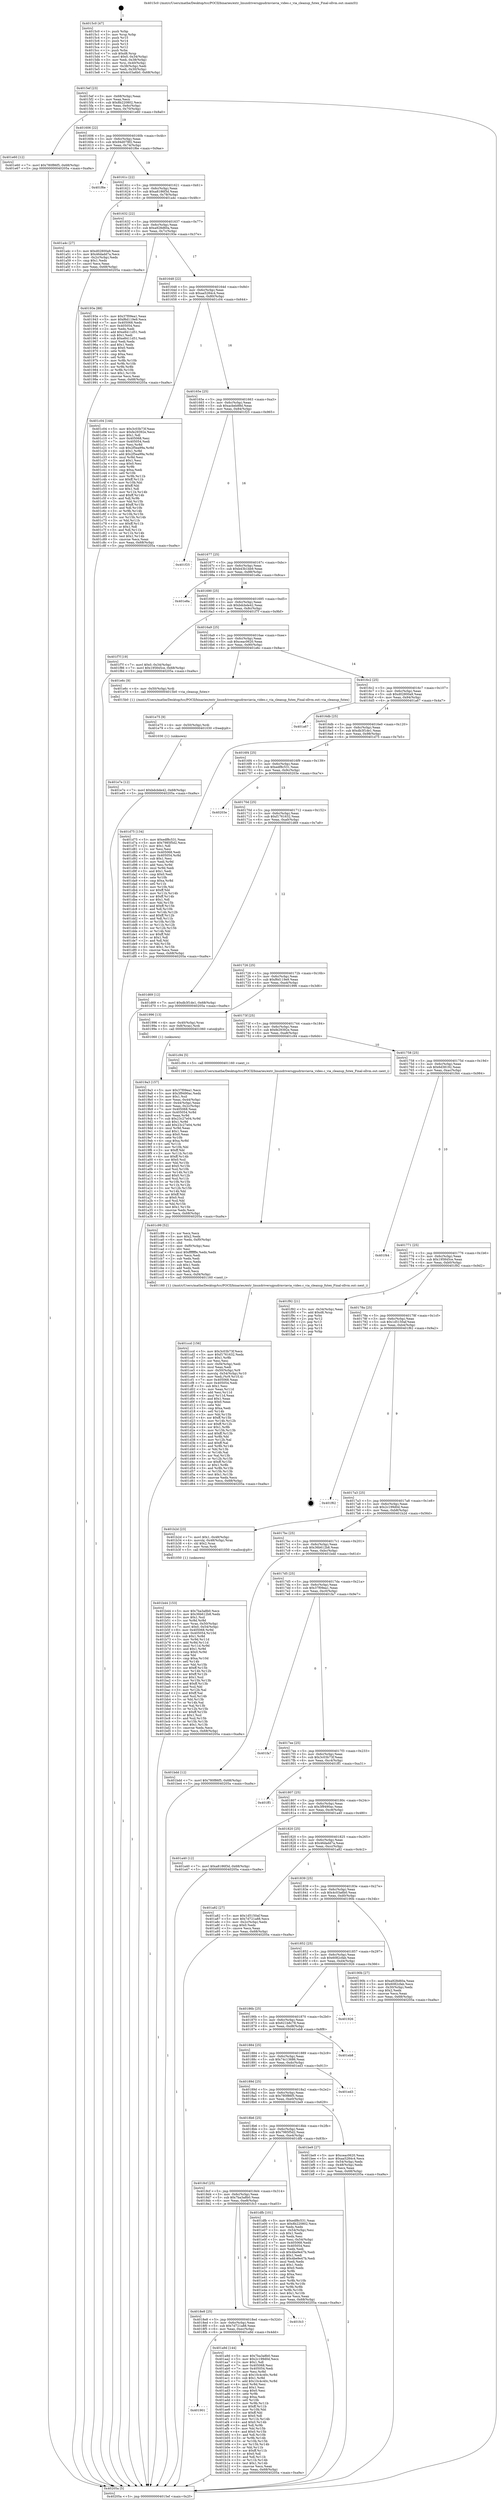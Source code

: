 digraph "0x4015c0" {
  label = "0x4015c0 (/mnt/c/Users/mathe/Desktop/tcc/POCII/binaries/extr_linuxdriversgpudrmviavia_video.c_via_cleanup_futex_Final-ollvm.out::main(0))"
  labelloc = "t"
  node[shape=record]

  Entry [label="",width=0.3,height=0.3,shape=circle,fillcolor=black,style=filled]
  "0x4015ef" [label="{
     0x4015ef [23]\l
     | [instrs]\l
     &nbsp;&nbsp;0x4015ef \<+3\>: mov -0x68(%rbp),%eax\l
     &nbsp;&nbsp;0x4015f2 \<+2\>: mov %eax,%ecx\l
     &nbsp;&nbsp;0x4015f4 \<+6\>: sub $0x8b220802,%ecx\l
     &nbsp;&nbsp;0x4015fa \<+3\>: mov %eax,-0x6c(%rbp)\l
     &nbsp;&nbsp;0x4015fd \<+3\>: mov %ecx,-0x70(%rbp)\l
     &nbsp;&nbsp;0x401600 \<+6\>: je 0000000000401e60 \<main+0x8a0\>\l
  }"]
  "0x401e60" [label="{
     0x401e60 [12]\l
     | [instrs]\l
     &nbsp;&nbsp;0x401e60 \<+7\>: movl $0x780f86f5,-0x68(%rbp)\l
     &nbsp;&nbsp;0x401e67 \<+5\>: jmp 000000000040205a \<main+0xa9a\>\l
  }"]
  "0x401606" [label="{
     0x401606 [22]\l
     | [instrs]\l
     &nbsp;&nbsp;0x401606 \<+5\>: jmp 000000000040160b \<main+0x4b\>\l
     &nbsp;&nbsp;0x40160b \<+3\>: mov -0x6c(%rbp),%eax\l
     &nbsp;&nbsp;0x40160e \<+5\>: sub $0x94d078f2,%eax\l
     &nbsp;&nbsp;0x401613 \<+3\>: mov %eax,-0x74(%rbp)\l
     &nbsp;&nbsp;0x401616 \<+6\>: je 0000000000401f6e \<main+0x9ae\>\l
  }"]
  Exit [label="",width=0.3,height=0.3,shape=circle,fillcolor=black,style=filled,peripheries=2]
  "0x401f6e" [label="{
     0x401f6e\l
  }", style=dashed]
  "0x40161c" [label="{
     0x40161c [22]\l
     | [instrs]\l
     &nbsp;&nbsp;0x40161c \<+5\>: jmp 0000000000401621 \<main+0x61\>\l
     &nbsp;&nbsp;0x401621 \<+3\>: mov -0x6c(%rbp),%eax\l
     &nbsp;&nbsp;0x401624 \<+5\>: sub $0xa8186f3d,%eax\l
     &nbsp;&nbsp;0x401629 \<+3\>: mov %eax,-0x78(%rbp)\l
     &nbsp;&nbsp;0x40162c \<+6\>: je 0000000000401a4c \<main+0x48c\>\l
  }"]
  "0x401e7e" [label="{
     0x401e7e [12]\l
     | [instrs]\l
     &nbsp;&nbsp;0x401e7e \<+7\>: movl $0xbdcbde42,-0x68(%rbp)\l
     &nbsp;&nbsp;0x401e85 \<+5\>: jmp 000000000040205a \<main+0xa9a\>\l
  }"]
  "0x401a4c" [label="{
     0x401a4c [27]\l
     | [instrs]\l
     &nbsp;&nbsp;0x401a4c \<+5\>: mov $0xd02800a9,%eax\l
     &nbsp;&nbsp;0x401a51 \<+5\>: mov $0x46dadd7a,%ecx\l
     &nbsp;&nbsp;0x401a56 \<+3\>: mov -0x2c(%rbp),%edx\l
     &nbsp;&nbsp;0x401a59 \<+3\>: cmp $0x1,%edx\l
     &nbsp;&nbsp;0x401a5c \<+3\>: cmovl %ecx,%eax\l
     &nbsp;&nbsp;0x401a5f \<+3\>: mov %eax,-0x68(%rbp)\l
     &nbsp;&nbsp;0x401a62 \<+5\>: jmp 000000000040205a \<main+0xa9a\>\l
  }"]
  "0x401632" [label="{
     0x401632 [22]\l
     | [instrs]\l
     &nbsp;&nbsp;0x401632 \<+5\>: jmp 0000000000401637 \<main+0x77\>\l
     &nbsp;&nbsp;0x401637 \<+3\>: mov -0x6c(%rbp),%eax\l
     &nbsp;&nbsp;0x40163a \<+5\>: sub $0xa928d60a,%eax\l
     &nbsp;&nbsp;0x40163f \<+3\>: mov %eax,-0x7c(%rbp)\l
     &nbsp;&nbsp;0x401642 \<+6\>: je 000000000040193e \<main+0x37e\>\l
  }"]
  "0x401e75" [label="{
     0x401e75 [9]\l
     | [instrs]\l
     &nbsp;&nbsp;0x401e75 \<+4\>: mov -0x50(%rbp),%rdi\l
     &nbsp;&nbsp;0x401e79 \<+5\>: call 0000000000401030 \<free@plt\>\l
     | [calls]\l
     &nbsp;&nbsp;0x401030 \{1\} (unknown)\l
  }"]
  "0x40193e" [label="{
     0x40193e [88]\l
     | [instrs]\l
     &nbsp;&nbsp;0x40193e \<+5\>: mov $0x37f09ea1,%eax\l
     &nbsp;&nbsp;0x401943 \<+5\>: mov $0xf6d119e9,%ecx\l
     &nbsp;&nbsp;0x401948 \<+7\>: mov 0x405068,%edx\l
     &nbsp;&nbsp;0x40194f \<+7\>: mov 0x405054,%esi\l
     &nbsp;&nbsp;0x401956 \<+2\>: mov %edx,%edi\l
     &nbsp;&nbsp;0x401958 \<+6\>: add $0xe8411d51,%edi\l
     &nbsp;&nbsp;0x40195e \<+3\>: sub $0x1,%edi\l
     &nbsp;&nbsp;0x401961 \<+6\>: sub $0xe8411d51,%edi\l
     &nbsp;&nbsp;0x401967 \<+3\>: imul %edi,%edx\l
     &nbsp;&nbsp;0x40196a \<+3\>: and $0x1,%edx\l
     &nbsp;&nbsp;0x40196d \<+3\>: cmp $0x0,%edx\l
     &nbsp;&nbsp;0x401970 \<+4\>: sete %r8b\l
     &nbsp;&nbsp;0x401974 \<+3\>: cmp $0xa,%esi\l
     &nbsp;&nbsp;0x401977 \<+4\>: setl %r9b\l
     &nbsp;&nbsp;0x40197b \<+3\>: mov %r8b,%r10b\l
     &nbsp;&nbsp;0x40197e \<+3\>: and %r9b,%r10b\l
     &nbsp;&nbsp;0x401981 \<+3\>: xor %r9b,%r8b\l
     &nbsp;&nbsp;0x401984 \<+3\>: or %r8b,%r10b\l
     &nbsp;&nbsp;0x401987 \<+4\>: test $0x1,%r10b\l
     &nbsp;&nbsp;0x40198b \<+3\>: cmovne %ecx,%eax\l
     &nbsp;&nbsp;0x40198e \<+3\>: mov %eax,-0x68(%rbp)\l
     &nbsp;&nbsp;0x401991 \<+5\>: jmp 000000000040205a \<main+0xa9a\>\l
  }"]
  "0x401648" [label="{
     0x401648 [22]\l
     | [instrs]\l
     &nbsp;&nbsp;0x401648 \<+5\>: jmp 000000000040164d \<main+0x8d\>\l
     &nbsp;&nbsp;0x40164d \<+3\>: mov -0x6c(%rbp),%eax\l
     &nbsp;&nbsp;0x401650 \<+5\>: sub $0xaa5284c4,%eax\l
     &nbsp;&nbsp;0x401655 \<+3\>: mov %eax,-0x80(%rbp)\l
     &nbsp;&nbsp;0x401658 \<+6\>: je 0000000000401c04 \<main+0x644\>\l
  }"]
  "0x401ccd" [label="{
     0x401ccd [156]\l
     | [instrs]\l
     &nbsp;&nbsp;0x401ccd \<+5\>: mov $0x3c03b73f,%ecx\l
     &nbsp;&nbsp;0x401cd2 \<+5\>: mov $0xf1761632,%edx\l
     &nbsp;&nbsp;0x401cd7 \<+3\>: mov $0x1,%r8b\l
     &nbsp;&nbsp;0x401cda \<+2\>: xor %esi,%esi\l
     &nbsp;&nbsp;0x401cdc \<+6\>: mov -0xf4(%rbp),%edi\l
     &nbsp;&nbsp;0x401ce2 \<+3\>: imul %eax,%edi\l
     &nbsp;&nbsp;0x401ce5 \<+4\>: mov -0x50(%rbp),%r9\l
     &nbsp;&nbsp;0x401ce9 \<+4\>: movslq -0x54(%rbp),%r10\l
     &nbsp;&nbsp;0x401ced \<+4\>: mov %edi,(%r9,%r10,4)\l
     &nbsp;&nbsp;0x401cf1 \<+7\>: mov 0x405068,%eax\l
     &nbsp;&nbsp;0x401cf8 \<+7\>: mov 0x405054,%edi\l
     &nbsp;&nbsp;0x401cff \<+3\>: sub $0x1,%esi\l
     &nbsp;&nbsp;0x401d02 \<+3\>: mov %eax,%r11d\l
     &nbsp;&nbsp;0x401d05 \<+3\>: add %esi,%r11d\l
     &nbsp;&nbsp;0x401d08 \<+4\>: imul %r11d,%eax\l
     &nbsp;&nbsp;0x401d0c \<+3\>: and $0x1,%eax\l
     &nbsp;&nbsp;0x401d0f \<+3\>: cmp $0x0,%eax\l
     &nbsp;&nbsp;0x401d12 \<+3\>: sete %bl\l
     &nbsp;&nbsp;0x401d15 \<+3\>: cmp $0xa,%edi\l
     &nbsp;&nbsp;0x401d18 \<+4\>: setl %r14b\l
     &nbsp;&nbsp;0x401d1c \<+3\>: mov %bl,%r15b\l
     &nbsp;&nbsp;0x401d1f \<+4\>: xor $0xff,%r15b\l
     &nbsp;&nbsp;0x401d23 \<+3\>: mov %r14b,%r12b\l
     &nbsp;&nbsp;0x401d26 \<+4\>: xor $0xff,%r12b\l
     &nbsp;&nbsp;0x401d2a \<+4\>: xor $0x1,%r8b\l
     &nbsp;&nbsp;0x401d2e \<+3\>: mov %r15b,%r13b\l
     &nbsp;&nbsp;0x401d31 \<+4\>: and $0xff,%r13b\l
     &nbsp;&nbsp;0x401d35 \<+3\>: and %r8b,%bl\l
     &nbsp;&nbsp;0x401d38 \<+3\>: mov %r12b,%al\l
     &nbsp;&nbsp;0x401d3b \<+2\>: and $0xff,%al\l
     &nbsp;&nbsp;0x401d3d \<+3\>: and %r8b,%r14b\l
     &nbsp;&nbsp;0x401d40 \<+3\>: or %bl,%r13b\l
     &nbsp;&nbsp;0x401d43 \<+3\>: or %r14b,%al\l
     &nbsp;&nbsp;0x401d46 \<+3\>: xor %al,%r13b\l
     &nbsp;&nbsp;0x401d49 \<+3\>: or %r12b,%r15b\l
     &nbsp;&nbsp;0x401d4c \<+4\>: xor $0xff,%r15b\l
     &nbsp;&nbsp;0x401d50 \<+4\>: or $0x1,%r8b\l
     &nbsp;&nbsp;0x401d54 \<+3\>: and %r8b,%r15b\l
     &nbsp;&nbsp;0x401d57 \<+3\>: or %r15b,%r13b\l
     &nbsp;&nbsp;0x401d5a \<+4\>: test $0x1,%r13b\l
     &nbsp;&nbsp;0x401d5e \<+3\>: cmovne %edx,%ecx\l
     &nbsp;&nbsp;0x401d61 \<+3\>: mov %ecx,-0x68(%rbp)\l
     &nbsp;&nbsp;0x401d64 \<+5\>: jmp 000000000040205a \<main+0xa9a\>\l
  }"]
  "0x401c04" [label="{
     0x401c04 [144]\l
     | [instrs]\l
     &nbsp;&nbsp;0x401c04 \<+5\>: mov $0x3c03b73f,%eax\l
     &nbsp;&nbsp;0x401c09 \<+5\>: mov $0xfe29392e,%ecx\l
     &nbsp;&nbsp;0x401c0e \<+2\>: mov $0x1,%dl\l
     &nbsp;&nbsp;0x401c10 \<+7\>: mov 0x405068,%esi\l
     &nbsp;&nbsp;0x401c17 \<+7\>: mov 0x405054,%edi\l
     &nbsp;&nbsp;0x401c1e \<+3\>: mov %esi,%r8d\l
     &nbsp;&nbsp;0x401c21 \<+7\>: sub $0x2f5ea99a,%r8d\l
     &nbsp;&nbsp;0x401c28 \<+4\>: sub $0x1,%r8d\l
     &nbsp;&nbsp;0x401c2c \<+7\>: add $0x2f5ea99a,%r8d\l
     &nbsp;&nbsp;0x401c33 \<+4\>: imul %r8d,%esi\l
     &nbsp;&nbsp;0x401c37 \<+3\>: and $0x1,%esi\l
     &nbsp;&nbsp;0x401c3a \<+3\>: cmp $0x0,%esi\l
     &nbsp;&nbsp;0x401c3d \<+4\>: sete %r9b\l
     &nbsp;&nbsp;0x401c41 \<+3\>: cmp $0xa,%edi\l
     &nbsp;&nbsp;0x401c44 \<+4\>: setl %r10b\l
     &nbsp;&nbsp;0x401c48 \<+3\>: mov %r9b,%r11b\l
     &nbsp;&nbsp;0x401c4b \<+4\>: xor $0xff,%r11b\l
     &nbsp;&nbsp;0x401c4f \<+3\>: mov %r10b,%bl\l
     &nbsp;&nbsp;0x401c52 \<+3\>: xor $0xff,%bl\l
     &nbsp;&nbsp;0x401c55 \<+3\>: xor $0x1,%dl\l
     &nbsp;&nbsp;0x401c58 \<+3\>: mov %r11b,%r14b\l
     &nbsp;&nbsp;0x401c5b \<+4\>: and $0xff,%r14b\l
     &nbsp;&nbsp;0x401c5f \<+3\>: and %dl,%r9b\l
     &nbsp;&nbsp;0x401c62 \<+3\>: mov %bl,%r15b\l
     &nbsp;&nbsp;0x401c65 \<+4\>: and $0xff,%r15b\l
     &nbsp;&nbsp;0x401c69 \<+3\>: and %dl,%r10b\l
     &nbsp;&nbsp;0x401c6c \<+3\>: or %r9b,%r14b\l
     &nbsp;&nbsp;0x401c6f \<+3\>: or %r10b,%r15b\l
     &nbsp;&nbsp;0x401c72 \<+3\>: xor %r15b,%r14b\l
     &nbsp;&nbsp;0x401c75 \<+3\>: or %bl,%r11b\l
     &nbsp;&nbsp;0x401c78 \<+4\>: xor $0xff,%r11b\l
     &nbsp;&nbsp;0x401c7c \<+3\>: or $0x1,%dl\l
     &nbsp;&nbsp;0x401c7f \<+3\>: and %dl,%r11b\l
     &nbsp;&nbsp;0x401c82 \<+3\>: or %r11b,%r14b\l
     &nbsp;&nbsp;0x401c85 \<+4\>: test $0x1,%r14b\l
     &nbsp;&nbsp;0x401c89 \<+3\>: cmovne %ecx,%eax\l
     &nbsp;&nbsp;0x401c8c \<+3\>: mov %eax,-0x68(%rbp)\l
     &nbsp;&nbsp;0x401c8f \<+5\>: jmp 000000000040205a \<main+0xa9a\>\l
  }"]
  "0x40165e" [label="{
     0x40165e [25]\l
     | [instrs]\l
     &nbsp;&nbsp;0x40165e \<+5\>: jmp 0000000000401663 \<main+0xa3\>\l
     &nbsp;&nbsp;0x401663 \<+3\>: mov -0x6c(%rbp),%eax\l
     &nbsp;&nbsp;0x401666 \<+5\>: sub $0xacbeb88d,%eax\l
     &nbsp;&nbsp;0x40166b \<+6\>: mov %eax,-0x84(%rbp)\l
     &nbsp;&nbsp;0x401671 \<+6\>: je 0000000000401f25 \<main+0x965\>\l
  }"]
  "0x401c99" [label="{
     0x401c99 [52]\l
     | [instrs]\l
     &nbsp;&nbsp;0x401c99 \<+2\>: xor %ecx,%ecx\l
     &nbsp;&nbsp;0x401c9b \<+5\>: mov $0x2,%edx\l
     &nbsp;&nbsp;0x401ca0 \<+6\>: mov %edx,-0xf0(%rbp)\l
     &nbsp;&nbsp;0x401ca6 \<+1\>: cltd\l
     &nbsp;&nbsp;0x401ca7 \<+6\>: mov -0xf0(%rbp),%esi\l
     &nbsp;&nbsp;0x401cad \<+2\>: idiv %esi\l
     &nbsp;&nbsp;0x401caf \<+6\>: imul $0xfffffffe,%edx,%edx\l
     &nbsp;&nbsp;0x401cb5 \<+2\>: mov %ecx,%edi\l
     &nbsp;&nbsp;0x401cb7 \<+2\>: sub %edx,%edi\l
     &nbsp;&nbsp;0x401cb9 \<+2\>: mov %ecx,%edx\l
     &nbsp;&nbsp;0x401cbb \<+3\>: sub $0x1,%edx\l
     &nbsp;&nbsp;0x401cbe \<+2\>: add %edx,%edi\l
     &nbsp;&nbsp;0x401cc0 \<+2\>: sub %edi,%ecx\l
     &nbsp;&nbsp;0x401cc2 \<+6\>: mov %ecx,-0xf4(%rbp)\l
     &nbsp;&nbsp;0x401cc8 \<+5\>: call 0000000000401160 \<next_i\>\l
     | [calls]\l
     &nbsp;&nbsp;0x401160 \{1\} (/mnt/c/Users/mathe/Desktop/tcc/POCII/binaries/extr_linuxdriversgpudrmviavia_video.c_via_cleanup_futex_Final-ollvm.out::next_i)\l
  }"]
  "0x401f25" [label="{
     0x401f25\l
  }", style=dashed]
  "0x401677" [label="{
     0x401677 [25]\l
     | [instrs]\l
     &nbsp;&nbsp;0x401677 \<+5\>: jmp 000000000040167c \<main+0xbc\>\l
     &nbsp;&nbsp;0x40167c \<+3\>: mov -0x6c(%rbp),%eax\l
     &nbsp;&nbsp;0x40167f \<+5\>: sub $0xb43b1bb9,%eax\l
     &nbsp;&nbsp;0x401684 \<+6\>: mov %eax,-0x88(%rbp)\l
     &nbsp;&nbsp;0x40168a \<+6\>: je 0000000000401e8a \<main+0x8ca\>\l
  }"]
  "0x401b44" [label="{
     0x401b44 [153]\l
     | [instrs]\l
     &nbsp;&nbsp;0x401b44 \<+5\>: mov $0x7ba3a8b0,%ecx\l
     &nbsp;&nbsp;0x401b49 \<+5\>: mov $0x36b612b8,%edx\l
     &nbsp;&nbsp;0x401b4e \<+3\>: mov $0x1,%sil\l
     &nbsp;&nbsp;0x401b51 \<+3\>: xor %r8d,%r8d\l
     &nbsp;&nbsp;0x401b54 \<+4\>: mov %rax,-0x50(%rbp)\l
     &nbsp;&nbsp;0x401b58 \<+7\>: movl $0x0,-0x54(%rbp)\l
     &nbsp;&nbsp;0x401b5f \<+8\>: mov 0x405068,%r9d\l
     &nbsp;&nbsp;0x401b67 \<+8\>: mov 0x405054,%r10d\l
     &nbsp;&nbsp;0x401b6f \<+4\>: sub $0x1,%r8d\l
     &nbsp;&nbsp;0x401b73 \<+3\>: mov %r9d,%r11d\l
     &nbsp;&nbsp;0x401b76 \<+3\>: add %r8d,%r11d\l
     &nbsp;&nbsp;0x401b79 \<+4\>: imul %r11d,%r9d\l
     &nbsp;&nbsp;0x401b7d \<+4\>: and $0x1,%r9d\l
     &nbsp;&nbsp;0x401b81 \<+4\>: cmp $0x0,%r9d\l
     &nbsp;&nbsp;0x401b85 \<+3\>: sete %bl\l
     &nbsp;&nbsp;0x401b88 \<+4\>: cmp $0xa,%r10d\l
     &nbsp;&nbsp;0x401b8c \<+4\>: setl %r14b\l
     &nbsp;&nbsp;0x401b90 \<+3\>: mov %bl,%r15b\l
     &nbsp;&nbsp;0x401b93 \<+4\>: xor $0xff,%r15b\l
     &nbsp;&nbsp;0x401b97 \<+3\>: mov %r14b,%r12b\l
     &nbsp;&nbsp;0x401b9a \<+4\>: xor $0xff,%r12b\l
     &nbsp;&nbsp;0x401b9e \<+4\>: xor $0x1,%sil\l
     &nbsp;&nbsp;0x401ba2 \<+3\>: mov %r15b,%r13b\l
     &nbsp;&nbsp;0x401ba5 \<+4\>: and $0xff,%r13b\l
     &nbsp;&nbsp;0x401ba9 \<+3\>: and %sil,%bl\l
     &nbsp;&nbsp;0x401bac \<+3\>: mov %r12b,%al\l
     &nbsp;&nbsp;0x401baf \<+2\>: and $0xff,%al\l
     &nbsp;&nbsp;0x401bb1 \<+3\>: and %sil,%r14b\l
     &nbsp;&nbsp;0x401bb4 \<+3\>: or %bl,%r13b\l
     &nbsp;&nbsp;0x401bb7 \<+3\>: or %r14b,%al\l
     &nbsp;&nbsp;0x401bba \<+3\>: xor %al,%r13b\l
     &nbsp;&nbsp;0x401bbd \<+3\>: or %r12b,%r15b\l
     &nbsp;&nbsp;0x401bc0 \<+4\>: xor $0xff,%r15b\l
     &nbsp;&nbsp;0x401bc4 \<+4\>: or $0x1,%sil\l
     &nbsp;&nbsp;0x401bc8 \<+3\>: and %sil,%r15b\l
     &nbsp;&nbsp;0x401bcb \<+3\>: or %r15b,%r13b\l
     &nbsp;&nbsp;0x401bce \<+4\>: test $0x1,%r13b\l
     &nbsp;&nbsp;0x401bd2 \<+3\>: cmovne %edx,%ecx\l
     &nbsp;&nbsp;0x401bd5 \<+3\>: mov %ecx,-0x68(%rbp)\l
     &nbsp;&nbsp;0x401bd8 \<+5\>: jmp 000000000040205a \<main+0xa9a\>\l
  }"]
  "0x401e8a" [label="{
     0x401e8a\l
  }", style=dashed]
  "0x401690" [label="{
     0x401690 [25]\l
     | [instrs]\l
     &nbsp;&nbsp;0x401690 \<+5\>: jmp 0000000000401695 \<main+0xd5\>\l
     &nbsp;&nbsp;0x401695 \<+3\>: mov -0x6c(%rbp),%eax\l
     &nbsp;&nbsp;0x401698 \<+5\>: sub $0xbdcbde42,%eax\l
     &nbsp;&nbsp;0x40169d \<+6\>: mov %eax,-0x8c(%rbp)\l
     &nbsp;&nbsp;0x4016a3 \<+6\>: je 0000000000401f7f \<main+0x9bf\>\l
  }"]
  "0x401901" [label="{
     0x401901\l
  }", style=dashed]
  "0x401f7f" [label="{
     0x401f7f [19]\l
     | [instrs]\l
     &nbsp;&nbsp;0x401f7f \<+7\>: movl $0x0,-0x34(%rbp)\l
     &nbsp;&nbsp;0x401f86 \<+7\>: movl $0x195845ce,-0x68(%rbp)\l
     &nbsp;&nbsp;0x401f8d \<+5\>: jmp 000000000040205a \<main+0xa9a\>\l
  }"]
  "0x4016a9" [label="{
     0x4016a9 [25]\l
     | [instrs]\l
     &nbsp;&nbsp;0x4016a9 \<+5\>: jmp 00000000004016ae \<main+0xee\>\l
     &nbsp;&nbsp;0x4016ae \<+3\>: mov -0x6c(%rbp),%eax\l
     &nbsp;&nbsp;0x4016b1 \<+5\>: sub $0xceac0620,%eax\l
     &nbsp;&nbsp;0x4016b6 \<+6\>: mov %eax,-0x90(%rbp)\l
     &nbsp;&nbsp;0x4016bc \<+6\>: je 0000000000401e6c \<main+0x8ac\>\l
  }"]
  "0x401a9d" [label="{
     0x401a9d [144]\l
     | [instrs]\l
     &nbsp;&nbsp;0x401a9d \<+5\>: mov $0x7ba3a8b0,%eax\l
     &nbsp;&nbsp;0x401aa2 \<+5\>: mov $0x2c199d0d,%ecx\l
     &nbsp;&nbsp;0x401aa7 \<+2\>: mov $0x1,%dl\l
     &nbsp;&nbsp;0x401aa9 \<+7\>: mov 0x405068,%esi\l
     &nbsp;&nbsp;0x401ab0 \<+7\>: mov 0x405054,%edi\l
     &nbsp;&nbsp;0x401ab7 \<+3\>: mov %esi,%r8d\l
     &nbsp;&nbsp;0x401aba \<+7\>: sub $0x10c4c40c,%r8d\l
     &nbsp;&nbsp;0x401ac1 \<+4\>: sub $0x1,%r8d\l
     &nbsp;&nbsp;0x401ac5 \<+7\>: add $0x10c4c40c,%r8d\l
     &nbsp;&nbsp;0x401acc \<+4\>: imul %r8d,%esi\l
     &nbsp;&nbsp;0x401ad0 \<+3\>: and $0x1,%esi\l
     &nbsp;&nbsp;0x401ad3 \<+3\>: cmp $0x0,%esi\l
     &nbsp;&nbsp;0x401ad6 \<+4\>: sete %r9b\l
     &nbsp;&nbsp;0x401ada \<+3\>: cmp $0xa,%edi\l
     &nbsp;&nbsp;0x401add \<+4\>: setl %r10b\l
     &nbsp;&nbsp;0x401ae1 \<+3\>: mov %r9b,%r11b\l
     &nbsp;&nbsp;0x401ae4 \<+4\>: xor $0xff,%r11b\l
     &nbsp;&nbsp;0x401ae8 \<+3\>: mov %r10b,%bl\l
     &nbsp;&nbsp;0x401aeb \<+3\>: xor $0xff,%bl\l
     &nbsp;&nbsp;0x401aee \<+3\>: xor $0x0,%dl\l
     &nbsp;&nbsp;0x401af1 \<+3\>: mov %r11b,%r14b\l
     &nbsp;&nbsp;0x401af4 \<+4\>: and $0x0,%r14b\l
     &nbsp;&nbsp;0x401af8 \<+3\>: and %dl,%r9b\l
     &nbsp;&nbsp;0x401afb \<+3\>: mov %bl,%r15b\l
     &nbsp;&nbsp;0x401afe \<+4\>: and $0x0,%r15b\l
     &nbsp;&nbsp;0x401b02 \<+3\>: and %dl,%r10b\l
     &nbsp;&nbsp;0x401b05 \<+3\>: or %r9b,%r14b\l
     &nbsp;&nbsp;0x401b08 \<+3\>: or %r10b,%r15b\l
     &nbsp;&nbsp;0x401b0b \<+3\>: xor %r15b,%r14b\l
     &nbsp;&nbsp;0x401b0e \<+3\>: or %bl,%r11b\l
     &nbsp;&nbsp;0x401b11 \<+4\>: xor $0xff,%r11b\l
     &nbsp;&nbsp;0x401b15 \<+3\>: or $0x0,%dl\l
     &nbsp;&nbsp;0x401b18 \<+3\>: and %dl,%r11b\l
     &nbsp;&nbsp;0x401b1b \<+3\>: or %r11b,%r14b\l
     &nbsp;&nbsp;0x401b1e \<+4\>: test $0x1,%r14b\l
     &nbsp;&nbsp;0x401b22 \<+3\>: cmovne %ecx,%eax\l
     &nbsp;&nbsp;0x401b25 \<+3\>: mov %eax,-0x68(%rbp)\l
     &nbsp;&nbsp;0x401b28 \<+5\>: jmp 000000000040205a \<main+0xa9a\>\l
  }"]
  "0x401e6c" [label="{
     0x401e6c [9]\l
     | [instrs]\l
     &nbsp;&nbsp;0x401e6c \<+4\>: mov -0x50(%rbp),%rdi\l
     &nbsp;&nbsp;0x401e70 \<+5\>: call 00000000004015b0 \<via_cleanup_futex\>\l
     | [calls]\l
     &nbsp;&nbsp;0x4015b0 \{1\} (/mnt/c/Users/mathe/Desktop/tcc/POCII/binaries/extr_linuxdriversgpudrmviavia_video.c_via_cleanup_futex_Final-ollvm.out::via_cleanup_futex)\l
  }"]
  "0x4016c2" [label="{
     0x4016c2 [25]\l
     | [instrs]\l
     &nbsp;&nbsp;0x4016c2 \<+5\>: jmp 00000000004016c7 \<main+0x107\>\l
     &nbsp;&nbsp;0x4016c7 \<+3\>: mov -0x6c(%rbp),%eax\l
     &nbsp;&nbsp;0x4016ca \<+5\>: sub $0xd02800a9,%eax\l
     &nbsp;&nbsp;0x4016cf \<+6\>: mov %eax,-0x94(%rbp)\l
     &nbsp;&nbsp;0x4016d5 \<+6\>: je 0000000000401a67 \<main+0x4a7\>\l
  }"]
  "0x4018e8" [label="{
     0x4018e8 [25]\l
     | [instrs]\l
     &nbsp;&nbsp;0x4018e8 \<+5\>: jmp 00000000004018ed \<main+0x32d\>\l
     &nbsp;&nbsp;0x4018ed \<+3\>: mov -0x6c(%rbp),%eax\l
     &nbsp;&nbsp;0x4018f0 \<+5\>: sub $0x7d721a88,%eax\l
     &nbsp;&nbsp;0x4018f5 \<+6\>: mov %eax,-0xec(%rbp)\l
     &nbsp;&nbsp;0x4018fb \<+6\>: je 0000000000401a9d \<main+0x4dd\>\l
  }"]
  "0x401a67" [label="{
     0x401a67\l
  }", style=dashed]
  "0x4016db" [label="{
     0x4016db [25]\l
     | [instrs]\l
     &nbsp;&nbsp;0x4016db \<+5\>: jmp 00000000004016e0 \<main+0x120\>\l
     &nbsp;&nbsp;0x4016e0 \<+3\>: mov -0x6c(%rbp),%eax\l
     &nbsp;&nbsp;0x4016e3 \<+5\>: sub $0xdb3f1de1,%eax\l
     &nbsp;&nbsp;0x4016e8 \<+6\>: mov %eax,-0x98(%rbp)\l
     &nbsp;&nbsp;0x4016ee \<+6\>: je 0000000000401d75 \<main+0x7b5\>\l
  }"]
  "0x401fc3" [label="{
     0x401fc3\l
  }", style=dashed]
  "0x401d75" [label="{
     0x401d75 [134]\l
     | [instrs]\l
     &nbsp;&nbsp;0x401d75 \<+5\>: mov $0xedf8c531,%eax\l
     &nbsp;&nbsp;0x401d7a \<+5\>: mov $0x7985f5d2,%ecx\l
     &nbsp;&nbsp;0x401d7f \<+2\>: mov $0x1,%dl\l
     &nbsp;&nbsp;0x401d81 \<+2\>: xor %esi,%esi\l
     &nbsp;&nbsp;0x401d83 \<+7\>: mov 0x405068,%edi\l
     &nbsp;&nbsp;0x401d8a \<+8\>: mov 0x405054,%r8d\l
     &nbsp;&nbsp;0x401d92 \<+3\>: sub $0x1,%esi\l
     &nbsp;&nbsp;0x401d95 \<+3\>: mov %edi,%r9d\l
     &nbsp;&nbsp;0x401d98 \<+3\>: add %esi,%r9d\l
     &nbsp;&nbsp;0x401d9b \<+4\>: imul %r9d,%edi\l
     &nbsp;&nbsp;0x401d9f \<+3\>: and $0x1,%edi\l
     &nbsp;&nbsp;0x401da2 \<+3\>: cmp $0x0,%edi\l
     &nbsp;&nbsp;0x401da5 \<+4\>: sete %r10b\l
     &nbsp;&nbsp;0x401da9 \<+4\>: cmp $0xa,%r8d\l
     &nbsp;&nbsp;0x401dad \<+4\>: setl %r11b\l
     &nbsp;&nbsp;0x401db1 \<+3\>: mov %r10b,%bl\l
     &nbsp;&nbsp;0x401db4 \<+3\>: xor $0xff,%bl\l
     &nbsp;&nbsp;0x401db7 \<+3\>: mov %r11b,%r14b\l
     &nbsp;&nbsp;0x401dba \<+4\>: xor $0xff,%r14b\l
     &nbsp;&nbsp;0x401dbe \<+3\>: xor $0x1,%dl\l
     &nbsp;&nbsp;0x401dc1 \<+3\>: mov %bl,%r15b\l
     &nbsp;&nbsp;0x401dc4 \<+4\>: and $0xff,%r15b\l
     &nbsp;&nbsp;0x401dc8 \<+3\>: and %dl,%r10b\l
     &nbsp;&nbsp;0x401dcb \<+3\>: mov %r14b,%r12b\l
     &nbsp;&nbsp;0x401dce \<+4\>: and $0xff,%r12b\l
     &nbsp;&nbsp;0x401dd2 \<+3\>: and %dl,%r11b\l
     &nbsp;&nbsp;0x401dd5 \<+3\>: or %r10b,%r15b\l
     &nbsp;&nbsp;0x401dd8 \<+3\>: or %r11b,%r12b\l
     &nbsp;&nbsp;0x401ddb \<+3\>: xor %r12b,%r15b\l
     &nbsp;&nbsp;0x401dde \<+3\>: or %r14b,%bl\l
     &nbsp;&nbsp;0x401de1 \<+3\>: xor $0xff,%bl\l
     &nbsp;&nbsp;0x401de4 \<+3\>: or $0x1,%dl\l
     &nbsp;&nbsp;0x401de7 \<+2\>: and %dl,%bl\l
     &nbsp;&nbsp;0x401de9 \<+3\>: or %bl,%r15b\l
     &nbsp;&nbsp;0x401dec \<+4\>: test $0x1,%r15b\l
     &nbsp;&nbsp;0x401df0 \<+3\>: cmovne %ecx,%eax\l
     &nbsp;&nbsp;0x401df3 \<+3\>: mov %eax,-0x68(%rbp)\l
     &nbsp;&nbsp;0x401df6 \<+5\>: jmp 000000000040205a \<main+0xa9a\>\l
  }"]
  "0x4016f4" [label="{
     0x4016f4 [25]\l
     | [instrs]\l
     &nbsp;&nbsp;0x4016f4 \<+5\>: jmp 00000000004016f9 \<main+0x139\>\l
     &nbsp;&nbsp;0x4016f9 \<+3\>: mov -0x6c(%rbp),%eax\l
     &nbsp;&nbsp;0x4016fc \<+5\>: sub $0xedf8c531,%eax\l
     &nbsp;&nbsp;0x401701 \<+6\>: mov %eax,-0x9c(%rbp)\l
     &nbsp;&nbsp;0x401707 \<+6\>: je 000000000040203e \<main+0xa7e\>\l
  }"]
  "0x4018cf" [label="{
     0x4018cf [25]\l
     | [instrs]\l
     &nbsp;&nbsp;0x4018cf \<+5\>: jmp 00000000004018d4 \<main+0x314\>\l
     &nbsp;&nbsp;0x4018d4 \<+3\>: mov -0x6c(%rbp),%eax\l
     &nbsp;&nbsp;0x4018d7 \<+5\>: sub $0x7ba3a8b0,%eax\l
     &nbsp;&nbsp;0x4018dc \<+6\>: mov %eax,-0xe8(%rbp)\l
     &nbsp;&nbsp;0x4018e2 \<+6\>: je 0000000000401fc3 \<main+0xa03\>\l
  }"]
  "0x40203e" [label="{
     0x40203e\l
  }", style=dashed]
  "0x40170d" [label="{
     0x40170d [25]\l
     | [instrs]\l
     &nbsp;&nbsp;0x40170d \<+5\>: jmp 0000000000401712 \<main+0x152\>\l
     &nbsp;&nbsp;0x401712 \<+3\>: mov -0x6c(%rbp),%eax\l
     &nbsp;&nbsp;0x401715 \<+5\>: sub $0xf1761632,%eax\l
     &nbsp;&nbsp;0x40171a \<+6\>: mov %eax,-0xa0(%rbp)\l
     &nbsp;&nbsp;0x401720 \<+6\>: je 0000000000401d69 \<main+0x7a9\>\l
  }"]
  "0x401dfb" [label="{
     0x401dfb [101]\l
     | [instrs]\l
     &nbsp;&nbsp;0x401dfb \<+5\>: mov $0xedf8c531,%eax\l
     &nbsp;&nbsp;0x401e00 \<+5\>: mov $0x8b220802,%ecx\l
     &nbsp;&nbsp;0x401e05 \<+2\>: xor %edx,%edx\l
     &nbsp;&nbsp;0x401e07 \<+3\>: mov -0x54(%rbp),%esi\l
     &nbsp;&nbsp;0x401e0a \<+3\>: sub $0x1,%edx\l
     &nbsp;&nbsp;0x401e0d \<+2\>: sub %edx,%esi\l
     &nbsp;&nbsp;0x401e0f \<+3\>: mov %esi,-0x54(%rbp)\l
     &nbsp;&nbsp;0x401e12 \<+7\>: mov 0x405068,%edx\l
     &nbsp;&nbsp;0x401e19 \<+7\>: mov 0x405054,%esi\l
     &nbsp;&nbsp;0x401e20 \<+2\>: mov %edx,%edi\l
     &nbsp;&nbsp;0x401e22 \<+6\>: sub $0x4be9e47b,%edi\l
     &nbsp;&nbsp;0x401e28 \<+3\>: sub $0x1,%edi\l
     &nbsp;&nbsp;0x401e2b \<+6\>: add $0x4be9e47b,%edi\l
     &nbsp;&nbsp;0x401e31 \<+3\>: imul %edi,%edx\l
     &nbsp;&nbsp;0x401e34 \<+3\>: and $0x1,%edx\l
     &nbsp;&nbsp;0x401e37 \<+3\>: cmp $0x0,%edx\l
     &nbsp;&nbsp;0x401e3a \<+4\>: sete %r8b\l
     &nbsp;&nbsp;0x401e3e \<+3\>: cmp $0xa,%esi\l
     &nbsp;&nbsp;0x401e41 \<+4\>: setl %r9b\l
     &nbsp;&nbsp;0x401e45 \<+3\>: mov %r8b,%r10b\l
     &nbsp;&nbsp;0x401e48 \<+3\>: and %r9b,%r10b\l
     &nbsp;&nbsp;0x401e4b \<+3\>: xor %r9b,%r8b\l
     &nbsp;&nbsp;0x401e4e \<+3\>: or %r8b,%r10b\l
     &nbsp;&nbsp;0x401e51 \<+4\>: test $0x1,%r10b\l
     &nbsp;&nbsp;0x401e55 \<+3\>: cmovne %ecx,%eax\l
     &nbsp;&nbsp;0x401e58 \<+3\>: mov %eax,-0x68(%rbp)\l
     &nbsp;&nbsp;0x401e5b \<+5\>: jmp 000000000040205a \<main+0xa9a\>\l
  }"]
  "0x401d69" [label="{
     0x401d69 [12]\l
     | [instrs]\l
     &nbsp;&nbsp;0x401d69 \<+7\>: movl $0xdb3f1de1,-0x68(%rbp)\l
     &nbsp;&nbsp;0x401d70 \<+5\>: jmp 000000000040205a \<main+0xa9a\>\l
  }"]
  "0x401726" [label="{
     0x401726 [25]\l
     | [instrs]\l
     &nbsp;&nbsp;0x401726 \<+5\>: jmp 000000000040172b \<main+0x16b\>\l
     &nbsp;&nbsp;0x40172b \<+3\>: mov -0x6c(%rbp),%eax\l
     &nbsp;&nbsp;0x40172e \<+5\>: sub $0xf6d119e9,%eax\l
     &nbsp;&nbsp;0x401733 \<+6\>: mov %eax,-0xa4(%rbp)\l
     &nbsp;&nbsp;0x401739 \<+6\>: je 0000000000401996 \<main+0x3d6\>\l
  }"]
  "0x4018b6" [label="{
     0x4018b6 [25]\l
     | [instrs]\l
     &nbsp;&nbsp;0x4018b6 \<+5\>: jmp 00000000004018bb \<main+0x2fb\>\l
     &nbsp;&nbsp;0x4018bb \<+3\>: mov -0x6c(%rbp),%eax\l
     &nbsp;&nbsp;0x4018be \<+5\>: sub $0x7985f5d2,%eax\l
     &nbsp;&nbsp;0x4018c3 \<+6\>: mov %eax,-0xe4(%rbp)\l
     &nbsp;&nbsp;0x4018c9 \<+6\>: je 0000000000401dfb \<main+0x83b\>\l
  }"]
  "0x401996" [label="{
     0x401996 [13]\l
     | [instrs]\l
     &nbsp;&nbsp;0x401996 \<+4\>: mov -0x40(%rbp),%rax\l
     &nbsp;&nbsp;0x40199a \<+4\>: mov 0x8(%rax),%rdi\l
     &nbsp;&nbsp;0x40199e \<+5\>: call 0000000000401060 \<atoi@plt\>\l
     | [calls]\l
     &nbsp;&nbsp;0x401060 \{1\} (unknown)\l
  }"]
  "0x40173f" [label="{
     0x40173f [25]\l
     | [instrs]\l
     &nbsp;&nbsp;0x40173f \<+5\>: jmp 0000000000401744 \<main+0x184\>\l
     &nbsp;&nbsp;0x401744 \<+3\>: mov -0x6c(%rbp),%eax\l
     &nbsp;&nbsp;0x401747 \<+5\>: sub $0xfe29392e,%eax\l
     &nbsp;&nbsp;0x40174c \<+6\>: mov %eax,-0xa8(%rbp)\l
     &nbsp;&nbsp;0x401752 \<+6\>: je 0000000000401c94 \<main+0x6d4\>\l
  }"]
  "0x401be9" [label="{
     0x401be9 [27]\l
     | [instrs]\l
     &nbsp;&nbsp;0x401be9 \<+5\>: mov $0xceac0620,%eax\l
     &nbsp;&nbsp;0x401bee \<+5\>: mov $0xaa5284c4,%ecx\l
     &nbsp;&nbsp;0x401bf3 \<+3\>: mov -0x54(%rbp),%edx\l
     &nbsp;&nbsp;0x401bf6 \<+3\>: cmp -0x48(%rbp),%edx\l
     &nbsp;&nbsp;0x401bf9 \<+3\>: cmovl %ecx,%eax\l
     &nbsp;&nbsp;0x401bfc \<+3\>: mov %eax,-0x68(%rbp)\l
     &nbsp;&nbsp;0x401bff \<+5\>: jmp 000000000040205a \<main+0xa9a\>\l
  }"]
  "0x401c94" [label="{
     0x401c94 [5]\l
     | [instrs]\l
     &nbsp;&nbsp;0x401c94 \<+5\>: call 0000000000401160 \<next_i\>\l
     | [calls]\l
     &nbsp;&nbsp;0x401160 \{1\} (/mnt/c/Users/mathe/Desktop/tcc/POCII/binaries/extr_linuxdriversgpudrmviavia_video.c_via_cleanup_futex_Final-ollvm.out::next_i)\l
  }"]
  "0x401758" [label="{
     0x401758 [25]\l
     | [instrs]\l
     &nbsp;&nbsp;0x401758 \<+5\>: jmp 000000000040175d \<main+0x19d\>\l
     &nbsp;&nbsp;0x40175d \<+3\>: mov -0x6c(%rbp),%eax\l
     &nbsp;&nbsp;0x401760 \<+5\>: sub $0x6d38192,%eax\l
     &nbsp;&nbsp;0x401765 \<+6\>: mov %eax,-0xac(%rbp)\l
     &nbsp;&nbsp;0x40176b \<+6\>: je 0000000000401f44 \<main+0x984\>\l
  }"]
  "0x40189d" [label="{
     0x40189d [25]\l
     | [instrs]\l
     &nbsp;&nbsp;0x40189d \<+5\>: jmp 00000000004018a2 \<main+0x2e2\>\l
     &nbsp;&nbsp;0x4018a2 \<+3\>: mov -0x6c(%rbp),%eax\l
     &nbsp;&nbsp;0x4018a5 \<+5\>: sub $0x780f86f5,%eax\l
     &nbsp;&nbsp;0x4018aa \<+6\>: mov %eax,-0xe0(%rbp)\l
     &nbsp;&nbsp;0x4018b0 \<+6\>: je 0000000000401be9 \<main+0x629\>\l
  }"]
  "0x401f44" [label="{
     0x401f44\l
  }", style=dashed]
  "0x401771" [label="{
     0x401771 [25]\l
     | [instrs]\l
     &nbsp;&nbsp;0x401771 \<+5\>: jmp 0000000000401776 \<main+0x1b6\>\l
     &nbsp;&nbsp;0x401776 \<+3\>: mov -0x6c(%rbp),%eax\l
     &nbsp;&nbsp;0x401779 \<+5\>: sub $0x195845ce,%eax\l
     &nbsp;&nbsp;0x40177e \<+6\>: mov %eax,-0xb0(%rbp)\l
     &nbsp;&nbsp;0x401784 \<+6\>: je 0000000000401f92 \<main+0x9d2\>\l
  }"]
  "0x401ed3" [label="{
     0x401ed3\l
  }", style=dashed]
  "0x401f92" [label="{
     0x401f92 [21]\l
     | [instrs]\l
     &nbsp;&nbsp;0x401f92 \<+3\>: mov -0x34(%rbp),%eax\l
     &nbsp;&nbsp;0x401f95 \<+7\>: add $0xd8,%rsp\l
     &nbsp;&nbsp;0x401f9c \<+1\>: pop %rbx\l
     &nbsp;&nbsp;0x401f9d \<+2\>: pop %r12\l
     &nbsp;&nbsp;0x401f9f \<+2\>: pop %r13\l
     &nbsp;&nbsp;0x401fa1 \<+2\>: pop %r14\l
     &nbsp;&nbsp;0x401fa3 \<+2\>: pop %r15\l
     &nbsp;&nbsp;0x401fa5 \<+1\>: pop %rbp\l
     &nbsp;&nbsp;0x401fa6 \<+1\>: ret\l
  }"]
  "0x40178a" [label="{
     0x40178a [25]\l
     | [instrs]\l
     &nbsp;&nbsp;0x40178a \<+5\>: jmp 000000000040178f \<main+0x1cf\>\l
     &nbsp;&nbsp;0x40178f \<+3\>: mov -0x6c(%rbp),%eax\l
     &nbsp;&nbsp;0x401792 \<+5\>: sub $0x1d5150af,%eax\l
     &nbsp;&nbsp;0x401797 \<+6\>: mov %eax,-0xb4(%rbp)\l
     &nbsp;&nbsp;0x40179d \<+6\>: je 0000000000401f62 \<main+0x9a2\>\l
  }"]
  "0x401884" [label="{
     0x401884 [25]\l
     | [instrs]\l
     &nbsp;&nbsp;0x401884 \<+5\>: jmp 0000000000401889 \<main+0x2c9\>\l
     &nbsp;&nbsp;0x401889 \<+3\>: mov -0x6c(%rbp),%eax\l
     &nbsp;&nbsp;0x40188c \<+5\>: sub $0x74c13686,%eax\l
     &nbsp;&nbsp;0x401891 \<+6\>: mov %eax,-0xdc(%rbp)\l
     &nbsp;&nbsp;0x401897 \<+6\>: je 0000000000401ed3 \<main+0x913\>\l
  }"]
  "0x401f62" [label="{
     0x401f62\l
  }", style=dashed]
  "0x4017a3" [label="{
     0x4017a3 [25]\l
     | [instrs]\l
     &nbsp;&nbsp;0x4017a3 \<+5\>: jmp 00000000004017a8 \<main+0x1e8\>\l
     &nbsp;&nbsp;0x4017a8 \<+3\>: mov -0x6c(%rbp),%eax\l
     &nbsp;&nbsp;0x4017ab \<+5\>: sub $0x2c199d0d,%eax\l
     &nbsp;&nbsp;0x4017b0 \<+6\>: mov %eax,-0xb8(%rbp)\l
     &nbsp;&nbsp;0x4017b6 \<+6\>: je 0000000000401b2d \<main+0x56d\>\l
  }"]
  "0x401eb8" [label="{
     0x401eb8\l
  }", style=dashed]
  "0x401b2d" [label="{
     0x401b2d [23]\l
     | [instrs]\l
     &nbsp;&nbsp;0x401b2d \<+7\>: movl $0x1,-0x48(%rbp)\l
     &nbsp;&nbsp;0x401b34 \<+4\>: movslq -0x48(%rbp),%rax\l
     &nbsp;&nbsp;0x401b38 \<+4\>: shl $0x2,%rax\l
     &nbsp;&nbsp;0x401b3c \<+3\>: mov %rax,%rdi\l
     &nbsp;&nbsp;0x401b3f \<+5\>: call 0000000000401050 \<malloc@plt\>\l
     | [calls]\l
     &nbsp;&nbsp;0x401050 \{1\} (unknown)\l
  }"]
  "0x4017bc" [label="{
     0x4017bc [25]\l
     | [instrs]\l
     &nbsp;&nbsp;0x4017bc \<+5\>: jmp 00000000004017c1 \<main+0x201\>\l
     &nbsp;&nbsp;0x4017c1 \<+3\>: mov -0x6c(%rbp),%eax\l
     &nbsp;&nbsp;0x4017c4 \<+5\>: sub $0x36b612b8,%eax\l
     &nbsp;&nbsp;0x4017c9 \<+6\>: mov %eax,-0xbc(%rbp)\l
     &nbsp;&nbsp;0x4017cf \<+6\>: je 0000000000401bdd \<main+0x61d\>\l
  }"]
  "0x40186b" [label="{
     0x40186b [25]\l
     | [instrs]\l
     &nbsp;&nbsp;0x40186b \<+5\>: jmp 0000000000401870 \<main+0x2b0\>\l
     &nbsp;&nbsp;0x401870 \<+3\>: mov -0x6c(%rbp),%eax\l
     &nbsp;&nbsp;0x401873 \<+5\>: sub $0x621b8c78,%eax\l
     &nbsp;&nbsp;0x401878 \<+6\>: mov %eax,-0xd8(%rbp)\l
     &nbsp;&nbsp;0x40187e \<+6\>: je 0000000000401eb8 \<main+0x8f8\>\l
  }"]
  "0x401bdd" [label="{
     0x401bdd [12]\l
     | [instrs]\l
     &nbsp;&nbsp;0x401bdd \<+7\>: movl $0x780f86f5,-0x68(%rbp)\l
     &nbsp;&nbsp;0x401be4 \<+5\>: jmp 000000000040205a \<main+0xa9a\>\l
  }"]
  "0x4017d5" [label="{
     0x4017d5 [25]\l
     | [instrs]\l
     &nbsp;&nbsp;0x4017d5 \<+5\>: jmp 00000000004017da \<main+0x21a\>\l
     &nbsp;&nbsp;0x4017da \<+3\>: mov -0x6c(%rbp),%eax\l
     &nbsp;&nbsp;0x4017dd \<+5\>: sub $0x37f09ea1,%eax\l
     &nbsp;&nbsp;0x4017e2 \<+6\>: mov %eax,-0xc0(%rbp)\l
     &nbsp;&nbsp;0x4017e8 \<+6\>: je 0000000000401fa7 \<main+0x9e7\>\l
  }"]
  "0x401926" [label="{
     0x401926\l
  }", style=dashed]
  "0x401fa7" [label="{
     0x401fa7\l
  }", style=dashed]
  "0x4017ee" [label="{
     0x4017ee [25]\l
     | [instrs]\l
     &nbsp;&nbsp;0x4017ee \<+5\>: jmp 00000000004017f3 \<main+0x233\>\l
     &nbsp;&nbsp;0x4017f3 \<+3\>: mov -0x6c(%rbp),%eax\l
     &nbsp;&nbsp;0x4017f6 \<+5\>: sub $0x3c03b73f,%eax\l
     &nbsp;&nbsp;0x4017fb \<+6\>: mov %eax,-0xc4(%rbp)\l
     &nbsp;&nbsp;0x401801 \<+6\>: je 0000000000401ff1 \<main+0xa31\>\l
  }"]
  "0x4019a3" [label="{
     0x4019a3 [157]\l
     | [instrs]\l
     &nbsp;&nbsp;0x4019a3 \<+5\>: mov $0x37f09ea1,%ecx\l
     &nbsp;&nbsp;0x4019a8 \<+5\>: mov $0x3f9490ac,%edx\l
     &nbsp;&nbsp;0x4019ad \<+3\>: mov $0x1,%sil\l
     &nbsp;&nbsp;0x4019b0 \<+3\>: mov %eax,-0x44(%rbp)\l
     &nbsp;&nbsp;0x4019b3 \<+3\>: mov -0x44(%rbp),%eax\l
     &nbsp;&nbsp;0x4019b6 \<+3\>: mov %eax,-0x2c(%rbp)\l
     &nbsp;&nbsp;0x4019b9 \<+7\>: mov 0x405068,%eax\l
     &nbsp;&nbsp;0x4019c0 \<+8\>: mov 0x405054,%r8d\l
     &nbsp;&nbsp;0x4019c8 \<+3\>: mov %eax,%r9d\l
     &nbsp;&nbsp;0x4019cb \<+7\>: sub $0x23c27e04,%r9d\l
     &nbsp;&nbsp;0x4019d2 \<+4\>: sub $0x1,%r9d\l
     &nbsp;&nbsp;0x4019d6 \<+7\>: add $0x23c27e04,%r9d\l
     &nbsp;&nbsp;0x4019dd \<+4\>: imul %r9d,%eax\l
     &nbsp;&nbsp;0x4019e1 \<+3\>: and $0x1,%eax\l
     &nbsp;&nbsp;0x4019e4 \<+3\>: cmp $0x0,%eax\l
     &nbsp;&nbsp;0x4019e7 \<+4\>: sete %r10b\l
     &nbsp;&nbsp;0x4019eb \<+4\>: cmp $0xa,%r8d\l
     &nbsp;&nbsp;0x4019ef \<+4\>: setl %r11b\l
     &nbsp;&nbsp;0x4019f3 \<+3\>: mov %r10b,%bl\l
     &nbsp;&nbsp;0x4019f6 \<+3\>: xor $0xff,%bl\l
     &nbsp;&nbsp;0x4019f9 \<+3\>: mov %r11b,%r14b\l
     &nbsp;&nbsp;0x4019fc \<+4\>: xor $0xff,%r14b\l
     &nbsp;&nbsp;0x401a00 \<+4\>: xor $0x0,%sil\l
     &nbsp;&nbsp;0x401a04 \<+3\>: mov %bl,%r15b\l
     &nbsp;&nbsp;0x401a07 \<+4\>: and $0x0,%r15b\l
     &nbsp;&nbsp;0x401a0b \<+3\>: and %sil,%r10b\l
     &nbsp;&nbsp;0x401a0e \<+3\>: mov %r14b,%r12b\l
     &nbsp;&nbsp;0x401a11 \<+4\>: and $0x0,%r12b\l
     &nbsp;&nbsp;0x401a15 \<+3\>: and %sil,%r11b\l
     &nbsp;&nbsp;0x401a18 \<+3\>: or %r10b,%r15b\l
     &nbsp;&nbsp;0x401a1b \<+3\>: or %r11b,%r12b\l
     &nbsp;&nbsp;0x401a1e \<+3\>: xor %r12b,%r15b\l
     &nbsp;&nbsp;0x401a21 \<+3\>: or %r14b,%bl\l
     &nbsp;&nbsp;0x401a24 \<+3\>: xor $0xff,%bl\l
     &nbsp;&nbsp;0x401a27 \<+4\>: or $0x0,%sil\l
     &nbsp;&nbsp;0x401a2b \<+3\>: and %sil,%bl\l
     &nbsp;&nbsp;0x401a2e \<+3\>: or %bl,%r15b\l
     &nbsp;&nbsp;0x401a31 \<+4\>: test $0x1,%r15b\l
     &nbsp;&nbsp;0x401a35 \<+3\>: cmovne %edx,%ecx\l
     &nbsp;&nbsp;0x401a38 \<+3\>: mov %ecx,-0x68(%rbp)\l
     &nbsp;&nbsp;0x401a3b \<+5\>: jmp 000000000040205a \<main+0xa9a\>\l
  }"]
  "0x401ff1" [label="{
     0x401ff1\l
  }", style=dashed]
  "0x401807" [label="{
     0x401807 [25]\l
     | [instrs]\l
     &nbsp;&nbsp;0x401807 \<+5\>: jmp 000000000040180c \<main+0x24c\>\l
     &nbsp;&nbsp;0x40180c \<+3\>: mov -0x6c(%rbp),%eax\l
     &nbsp;&nbsp;0x40180f \<+5\>: sub $0x3f9490ac,%eax\l
     &nbsp;&nbsp;0x401814 \<+6\>: mov %eax,-0xc8(%rbp)\l
     &nbsp;&nbsp;0x40181a \<+6\>: je 0000000000401a40 \<main+0x480\>\l
  }"]
  "0x4015c0" [label="{
     0x4015c0 [47]\l
     | [instrs]\l
     &nbsp;&nbsp;0x4015c0 \<+1\>: push %rbp\l
     &nbsp;&nbsp;0x4015c1 \<+3\>: mov %rsp,%rbp\l
     &nbsp;&nbsp;0x4015c4 \<+2\>: push %r15\l
     &nbsp;&nbsp;0x4015c6 \<+2\>: push %r14\l
     &nbsp;&nbsp;0x4015c8 \<+2\>: push %r13\l
     &nbsp;&nbsp;0x4015ca \<+2\>: push %r12\l
     &nbsp;&nbsp;0x4015cc \<+1\>: push %rbx\l
     &nbsp;&nbsp;0x4015cd \<+7\>: sub $0xd8,%rsp\l
     &nbsp;&nbsp;0x4015d4 \<+7\>: movl $0x0,-0x34(%rbp)\l
     &nbsp;&nbsp;0x4015db \<+3\>: mov %edi,-0x38(%rbp)\l
     &nbsp;&nbsp;0x4015de \<+4\>: mov %rsi,-0x40(%rbp)\l
     &nbsp;&nbsp;0x4015e2 \<+3\>: mov -0x38(%rbp),%edi\l
     &nbsp;&nbsp;0x4015e5 \<+3\>: mov %edi,-0x30(%rbp)\l
     &nbsp;&nbsp;0x4015e8 \<+7\>: movl $0x4c03a6b0,-0x68(%rbp)\l
  }"]
  "0x401a40" [label="{
     0x401a40 [12]\l
     | [instrs]\l
     &nbsp;&nbsp;0x401a40 \<+7\>: movl $0xa8186f3d,-0x68(%rbp)\l
     &nbsp;&nbsp;0x401a47 \<+5\>: jmp 000000000040205a \<main+0xa9a\>\l
  }"]
  "0x401820" [label="{
     0x401820 [25]\l
     | [instrs]\l
     &nbsp;&nbsp;0x401820 \<+5\>: jmp 0000000000401825 \<main+0x265\>\l
     &nbsp;&nbsp;0x401825 \<+3\>: mov -0x6c(%rbp),%eax\l
     &nbsp;&nbsp;0x401828 \<+5\>: sub $0x46dadd7a,%eax\l
     &nbsp;&nbsp;0x40182d \<+6\>: mov %eax,-0xcc(%rbp)\l
     &nbsp;&nbsp;0x401833 \<+6\>: je 0000000000401a82 \<main+0x4c2\>\l
  }"]
  "0x40205a" [label="{
     0x40205a [5]\l
     | [instrs]\l
     &nbsp;&nbsp;0x40205a \<+5\>: jmp 00000000004015ef \<main+0x2f\>\l
  }"]
  "0x401a82" [label="{
     0x401a82 [27]\l
     | [instrs]\l
     &nbsp;&nbsp;0x401a82 \<+5\>: mov $0x1d5150af,%eax\l
     &nbsp;&nbsp;0x401a87 \<+5\>: mov $0x7d721a88,%ecx\l
     &nbsp;&nbsp;0x401a8c \<+3\>: mov -0x2c(%rbp),%edx\l
     &nbsp;&nbsp;0x401a8f \<+3\>: cmp $0x0,%edx\l
     &nbsp;&nbsp;0x401a92 \<+3\>: cmove %ecx,%eax\l
     &nbsp;&nbsp;0x401a95 \<+3\>: mov %eax,-0x68(%rbp)\l
     &nbsp;&nbsp;0x401a98 \<+5\>: jmp 000000000040205a \<main+0xa9a\>\l
  }"]
  "0x401839" [label="{
     0x401839 [25]\l
     | [instrs]\l
     &nbsp;&nbsp;0x401839 \<+5\>: jmp 000000000040183e \<main+0x27e\>\l
     &nbsp;&nbsp;0x40183e \<+3\>: mov -0x6c(%rbp),%eax\l
     &nbsp;&nbsp;0x401841 \<+5\>: sub $0x4c03a6b0,%eax\l
     &nbsp;&nbsp;0x401846 \<+6\>: mov %eax,-0xd0(%rbp)\l
     &nbsp;&nbsp;0x40184c \<+6\>: je 000000000040190b \<main+0x34b\>\l
  }"]
  "0x401852" [label="{
     0x401852 [25]\l
     | [instrs]\l
     &nbsp;&nbsp;0x401852 \<+5\>: jmp 0000000000401857 \<main+0x297\>\l
     &nbsp;&nbsp;0x401857 \<+3\>: mov -0x6c(%rbp),%eax\l
     &nbsp;&nbsp;0x40185a \<+5\>: sub $0x6082cfab,%eax\l
     &nbsp;&nbsp;0x40185f \<+6\>: mov %eax,-0xd4(%rbp)\l
     &nbsp;&nbsp;0x401865 \<+6\>: je 0000000000401926 \<main+0x366\>\l
  }"]
  "0x40190b" [label="{
     0x40190b [27]\l
     | [instrs]\l
     &nbsp;&nbsp;0x40190b \<+5\>: mov $0xa928d60a,%eax\l
     &nbsp;&nbsp;0x401910 \<+5\>: mov $0x6082cfab,%ecx\l
     &nbsp;&nbsp;0x401915 \<+3\>: mov -0x30(%rbp),%edx\l
     &nbsp;&nbsp;0x401918 \<+3\>: cmp $0x2,%edx\l
     &nbsp;&nbsp;0x40191b \<+3\>: cmovne %ecx,%eax\l
     &nbsp;&nbsp;0x40191e \<+3\>: mov %eax,-0x68(%rbp)\l
     &nbsp;&nbsp;0x401921 \<+5\>: jmp 000000000040205a \<main+0xa9a\>\l
  }"]
  Entry -> "0x4015c0" [label=" 1"]
  "0x4015ef" -> "0x401e60" [label=" 1"]
  "0x4015ef" -> "0x401606" [label=" 19"]
  "0x401f92" -> Exit [label=" 1"]
  "0x401606" -> "0x401f6e" [label=" 0"]
  "0x401606" -> "0x40161c" [label=" 19"]
  "0x401f7f" -> "0x40205a" [label=" 1"]
  "0x40161c" -> "0x401a4c" [label=" 1"]
  "0x40161c" -> "0x401632" [label=" 18"]
  "0x401e7e" -> "0x40205a" [label=" 1"]
  "0x401632" -> "0x40193e" [label=" 1"]
  "0x401632" -> "0x401648" [label=" 17"]
  "0x401e75" -> "0x401e7e" [label=" 1"]
  "0x401648" -> "0x401c04" [label=" 1"]
  "0x401648" -> "0x40165e" [label=" 16"]
  "0x401e6c" -> "0x401e75" [label=" 1"]
  "0x40165e" -> "0x401f25" [label=" 0"]
  "0x40165e" -> "0x401677" [label=" 16"]
  "0x401e60" -> "0x40205a" [label=" 1"]
  "0x401677" -> "0x401e8a" [label=" 0"]
  "0x401677" -> "0x401690" [label=" 16"]
  "0x401dfb" -> "0x40205a" [label=" 1"]
  "0x401690" -> "0x401f7f" [label=" 1"]
  "0x401690" -> "0x4016a9" [label=" 15"]
  "0x401d75" -> "0x40205a" [label=" 1"]
  "0x4016a9" -> "0x401e6c" [label=" 1"]
  "0x4016a9" -> "0x4016c2" [label=" 14"]
  "0x401d69" -> "0x40205a" [label=" 1"]
  "0x4016c2" -> "0x401a67" [label=" 0"]
  "0x4016c2" -> "0x4016db" [label=" 14"]
  "0x401c99" -> "0x401ccd" [label=" 1"]
  "0x4016db" -> "0x401d75" [label=" 1"]
  "0x4016db" -> "0x4016f4" [label=" 13"]
  "0x401c94" -> "0x401c99" [label=" 1"]
  "0x4016f4" -> "0x40203e" [label=" 0"]
  "0x4016f4" -> "0x40170d" [label=" 13"]
  "0x401be9" -> "0x40205a" [label=" 2"]
  "0x40170d" -> "0x401d69" [label=" 1"]
  "0x40170d" -> "0x401726" [label=" 12"]
  "0x401bdd" -> "0x40205a" [label=" 1"]
  "0x401726" -> "0x401996" [label=" 1"]
  "0x401726" -> "0x40173f" [label=" 11"]
  "0x401b2d" -> "0x401b44" [label=" 1"]
  "0x40173f" -> "0x401c94" [label=" 1"]
  "0x40173f" -> "0x401758" [label=" 10"]
  "0x401a9d" -> "0x40205a" [label=" 1"]
  "0x401758" -> "0x401f44" [label=" 0"]
  "0x401758" -> "0x401771" [label=" 10"]
  "0x4018e8" -> "0x401a9d" [label=" 1"]
  "0x401771" -> "0x401f92" [label=" 1"]
  "0x401771" -> "0x40178a" [label=" 9"]
  "0x401ccd" -> "0x40205a" [label=" 1"]
  "0x40178a" -> "0x401f62" [label=" 0"]
  "0x40178a" -> "0x4017a3" [label=" 9"]
  "0x4018cf" -> "0x401fc3" [label=" 0"]
  "0x4017a3" -> "0x401b2d" [label=" 1"]
  "0x4017a3" -> "0x4017bc" [label=" 8"]
  "0x401c04" -> "0x40205a" [label=" 1"]
  "0x4017bc" -> "0x401bdd" [label=" 1"]
  "0x4017bc" -> "0x4017d5" [label=" 7"]
  "0x4018b6" -> "0x401dfb" [label=" 1"]
  "0x4017d5" -> "0x401fa7" [label=" 0"]
  "0x4017d5" -> "0x4017ee" [label=" 7"]
  "0x401b44" -> "0x40205a" [label=" 1"]
  "0x4017ee" -> "0x401ff1" [label=" 0"]
  "0x4017ee" -> "0x401807" [label=" 7"]
  "0x40189d" -> "0x401be9" [label=" 2"]
  "0x401807" -> "0x401a40" [label=" 1"]
  "0x401807" -> "0x401820" [label=" 6"]
  "0x4018e8" -> "0x401901" [label=" 0"]
  "0x401820" -> "0x401a82" [label=" 1"]
  "0x401820" -> "0x401839" [label=" 5"]
  "0x401884" -> "0x40189d" [label=" 4"]
  "0x401839" -> "0x40190b" [label=" 1"]
  "0x401839" -> "0x401852" [label=" 4"]
  "0x40190b" -> "0x40205a" [label=" 1"]
  "0x4015c0" -> "0x4015ef" [label=" 1"]
  "0x40205a" -> "0x4015ef" [label=" 19"]
  "0x40193e" -> "0x40205a" [label=" 1"]
  "0x401996" -> "0x4019a3" [label=" 1"]
  "0x4019a3" -> "0x40205a" [label=" 1"]
  "0x401a40" -> "0x40205a" [label=" 1"]
  "0x401a4c" -> "0x40205a" [label=" 1"]
  "0x401a82" -> "0x40205a" [label=" 1"]
  "0x40189d" -> "0x4018b6" [label=" 2"]
  "0x401852" -> "0x401926" [label=" 0"]
  "0x401852" -> "0x40186b" [label=" 4"]
  "0x4018b6" -> "0x4018cf" [label=" 1"]
  "0x40186b" -> "0x401eb8" [label=" 0"]
  "0x40186b" -> "0x401884" [label=" 4"]
  "0x4018cf" -> "0x4018e8" [label=" 1"]
  "0x401884" -> "0x401ed3" [label=" 0"]
}
